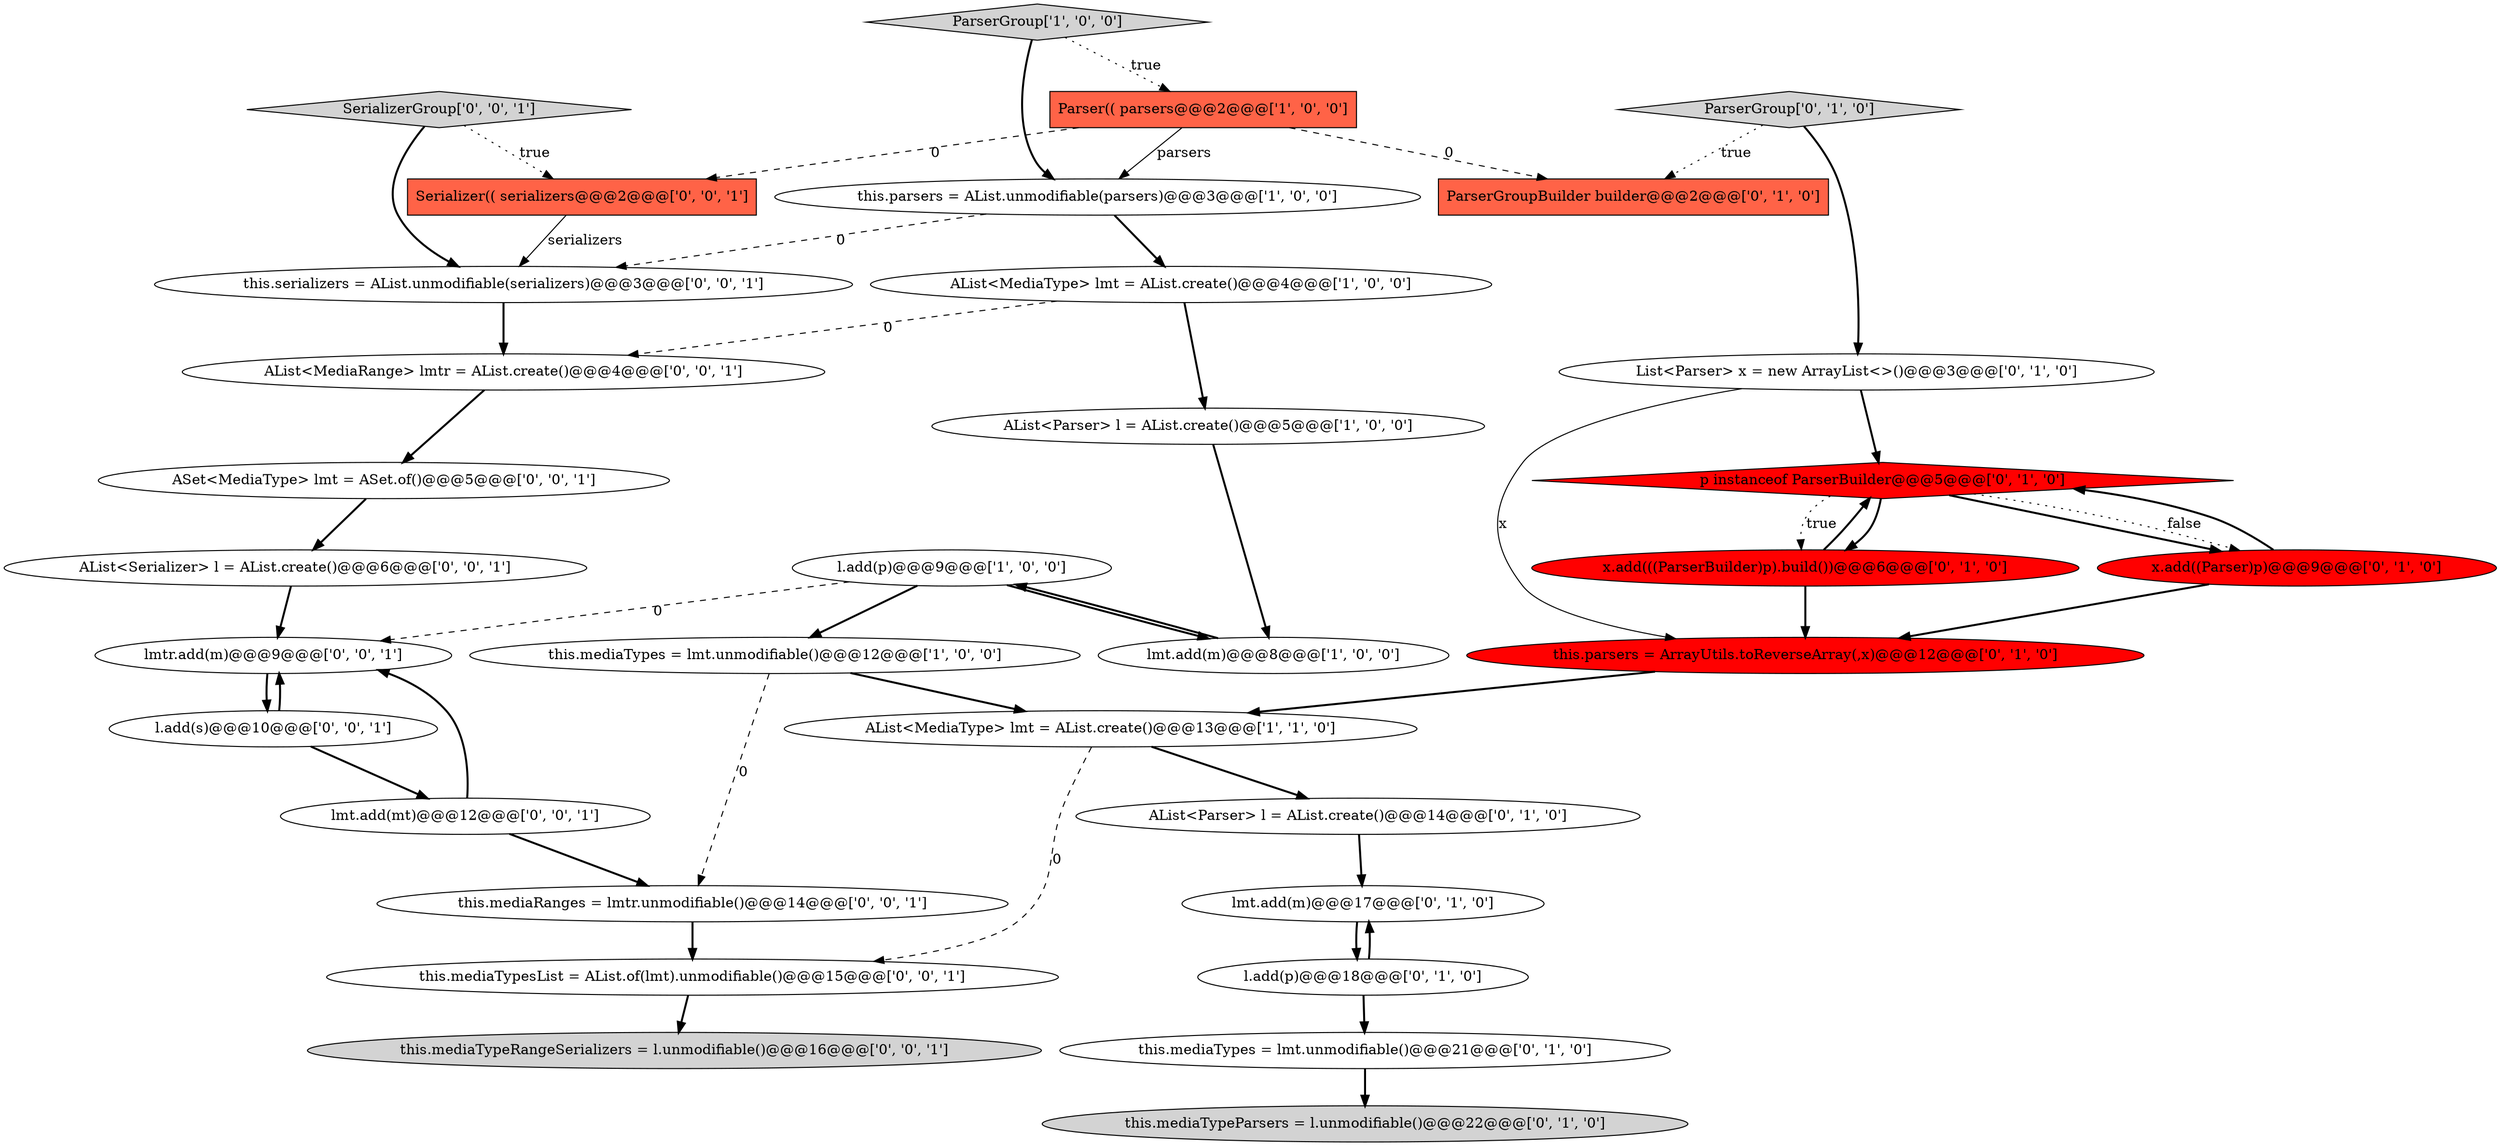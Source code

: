 digraph {
10 [style = filled, label = "p instanceof ParserBuilder@@@5@@@['0', '1', '0']", fillcolor = red, shape = diamond image = "AAA1AAABBB2BBB"];
28 [style = filled, label = "this.serializers = AList.unmodifiable(serializers)@@@3@@@['0', '0', '1']", fillcolor = white, shape = ellipse image = "AAA0AAABBB3BBB"];
18 [style = filled, label = "AList<Parser> l = AList.create()@@@14@@@['0', '1', '0']", fillcolor = white, shape = ellipse image = "AAA0AAABBB2BBB"];
14 [style = filled, label = "List<Parser> x = new ArrayList<>()@@@3@@@['0', '1', '0']", fillcolor = white, shape = ellipse image = "AAA0AAABBB2BBB"];
21 [style = filled, label = "lmtr.add(m)@@@9@@@['0', '0', '1']", fillcolor = white, shape = ellipse image = "AAA0AAABBB3BBB"];
19 [style = filled, label = "this.mediaTypes = lmt.unmodifiable()@@@21@@@['0', '1', '0']", fillcolor = white, shape = ellipse image = "AAA0AAABBB2BBB"];
20 [style = filled, label = "x.add(((ParserBuilder)p).build())@@@6@@@['0', '1', '0']", fillcolor = red, shape = ellipse image = "AAA1AAABBB2BBB"];
25 [style = filled, label = "this.mediaTypeRangeSerializers = l.unmodifiable()@@@16@@@['0', '0', '1']", fillcolor = lightgray, shape = ellipse image = "AAA0AAABBB3BBB"];
17 [style = filled, label = "lmt.add(m)@@@17@@@['0', '1', '0']", fillcolor = white, shape = ellipse image = "AAA0AAABBB2BBB"];
7 [style = filled, label = "Parser(( parsers@@@2@@@['1', '0', '0']", fillcolor = tomato, shape = box image = "AAA1AAABBB1BBB"];
9 [style = filled, label = "ParserGroupBuilder builder@@@2@@@['0', '1', '0']", fillcolor = tomato, shape = box image = "AAA1AAABBB2BBB"];
29 [style = filled, label = "this.mediaRanges = lmtr.unmodifiable()@@@14@@@['0', '0', '1']", fillcolor = white, shape = ellipse image = "AAA0AAABBB3BBB"];
32 [style = filled, label = "AList<MediaRange> lmtr = AList.create()@@@4@@@['0', '0', '1']", fillcolor = white, shape = ellipse image = "AAA0AAABBB3BBB"];
3 [style = filled, label = "lmt.add(m)@@@8@@@['1', '0', '0']", fillcolor = white, shape = ellipse image = "AAA0AAABBB1BBB"];
15 [style = filled, label = "ParserGroup['0', '1', '0']", fillcolor = lightgray, shape = diamond image = "AAA0AAABBB2BBB"];
12 [style = filled, label = "l.add(p)@@@18@@@['0', '1', '0']", fillcolor = white, shape = ellipse image = "AAA0AAABBB2BBB"];
31 [style = filled, label = "this.mediaTypesList = AList.of(lmt).unmodifiable()@@@15@@@['0', '0', '1']", fillcolor = white, shape = ellipse image = "AAA0AAABBB3BBB"];
6 [style = filled, label = "this.mediaTypes = lmt.unmodifiable()@@@12@@@['1', '0', '0']", fillcolor = white, shape = ellipse image = "AAA0AAABBB1BBB"];
2 [style = filled, label = "AList<Parser> l = AList.create()@@@5@@@['1', '0', '0']", fillcolor = white, shape = ellipse image = "AAA0AAABBB1BBB"];
24 [style = filled, label = "AList<Serializer> l = AList.create()@@@6@@@['0', '0', '1']", fillcolor = white, shape = ellipse image = "AAA0AAABBB3BBB"];
27 [style = filled, label = "lmt.add(mt)@@@12@@@['0', '0', '1']", fillcolor = white, shape = ellipse image = "AAA0AAABBB3BBB"];
8 [style = filled, label = "l.add(p)@@@9@@@['1', '0', '0']", fillcolor = white, shape = ellipse image = "AAA0AAABBB1BBB"];
22 [style = filled, label = "ASet<MediaType> lmt = ASet.of()@@@5@@@['0', '0', '1']", fillcolor = white, shape = ellipse image = "AAA0AAABBB3BBB"];
26 [style = filled, label = "SerializerGroup['0', '0', '1']", fillcolor = lightgray, shape = diamond image = "AAA0AAABBB3BBB"];
4 [style = filled, label = "AList<MediaType> lmt = AList.create()@@@13@@@['1', '1', '0']", fillcolor = white, shape = ellipse image = "AAA0AAABBB1BBB"];
30 [style = filled, label = "l.add(s)@@@10@@@['0', '0', '1']", fillcolor = white, shape = ellipse image = "AAA0AAABBB3BBB"];
0 [style = filled, label = "this.parsers = AList.unmodifiable(parsers)@@@3@@@['1', '0', '0']", fillcolor = white, shape = ellipse image = "AAA0AAABBB1BBB"];
23 [style = filled, label = "Serializer(( serializers@@@2@@@['0', '0', '1']", fillcolor = tomato, shape = box image = "AAA0AAABBB3BBB"];
5 [style = filled, label = "AList<MediaType> lmt = AList.create()@@@4@@@['1', '0', '0']", fillcolor = white, shape = ellipse image = "AAA0AAABBB1BBB"];
16 [style = filled, label = "x.add((Parser)p)@@@9@@@['0', '1', '0']", fillcolor = red, shape = ellipse image = "AAA1AAABBB2BBB"];
13 [style = filled, label = "this.mediaTypeParsers = l.unmodifiable()@@@22@@@['0', '1', '0']", fillcolor = lightgray, shape = ellipse image = "AAA0AAABBB2BBB"];
1 [style = filled, label = "ParserGroup['1', '0', '0']", fillcolor = lightgray, shape = diamond image = "AAA0AAABBB1BBB"];
11 [style = filled, label = "this.parsers = ArrayUtils.toReverseArray(,x)@@@12@@@['0', '1', '0']", fillcolor = red, shape = ellipse image = "AAA1AAABBB2BBB"];
32->22 [style = bold, label=""];
10->20 [style = bold, label=""];
31->25 [style = bold, label=""];
16->11 [style = bold, label=""];
7->23 [style = dashed, label="0"];
15->14 [style = bold, label=""];
16->10 [style = bold, label=""];
2->3 [style = bold, label=""];
29->31 [style = bold, label=""];
11->4 [style = bold, label=""];
8->3 [style = bold, label=""];
12->17 [style = bold, label=""];
30->27 [style = bold, label=""];
18->17 [style = bold, label=""];
14->10 [style = bold, label=""];
4->31 [style = dashed, label="0"];
8->6 [style = bold, label=""];
4->18 [style = bold, label=""];
26->23 [style = dotted, label="true"];
1->0 [style = bold, label=""];
21->30 [style = bold, label=""];
8->21 [style = dashed, label="0"];
0->28 [style = dashed, label="0"];
15->9 [style = dotted, label="true"];
28->32 [style = bold, label=""];
20->10 [style = bold, label=""];
1->7 [style = dotted, label="true"];
14->11 [style = solid, label="x"];
5->32 [style = dashed, label="0"];
6->4 [style = bold, label=""];
5->2 [style = bold, label=""];
30->21 [style = bold, label=""];
17->12 [style = bold, label=""];
6->29 [style = dashed, label="0"];
19->13 [style = bold, label=""];
10->16 [style = bold, label=""];
23->28 [style = solid, label="serializers"];
24->21 [style = bold, label=""];
10->20 [style = dotted, label="true"];
7->9 [style = dashed, label="0"];
3->8 [style = bold, label=""];
26->28 [style = bold, label=""];
22->24 [style = bold, label=""];
27->29 [style = bold, label=""];
10->16 [style = dotted, label="false"];
12->19 [style = bold, label=""];
27->21 [style = bold, label=""];
7->0 [style = solid, label="parsers"];
0->5 [style = bold, label=""];
20->11 [style = bold, label=""];
}
